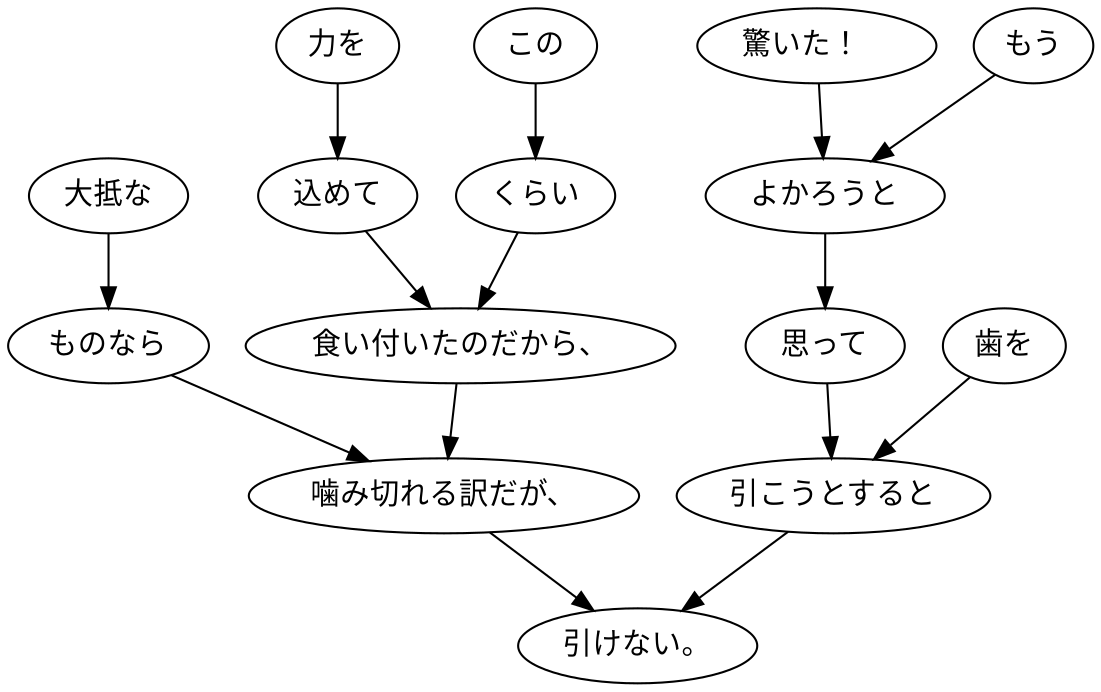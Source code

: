digraph graph592 {
	node0 [label="この"];
	node1 [label="くらい"];
	node2 [label="力を"];
	node3 [label="込めて"];
	node4 [label="食い付いたのだから、"];
	node5 [label="大抵な"];
	node6 [label="ものなら"];
	node7 [label="噛み切れる訳だが、"];
	node8 [label="驚いた！　"];
	node9 [label="もう"];
	node10 [label="よかろうと"];
	node11 [label="思って"];
	node12 [label="歯を"];
	node13 [label="引こうとすると"];
	node14 [label="引けない。"];
	node0 -> node1;
	node1 -> node4;
	node2 -> node3;
	node3 -> node4;
	node4 -> node7;
	node5 -> node6;
	node6 -> node7;
	node7 -> node14;
	node8 -> node10;
	node9 -> node10;
	node10 -> node11;
	node11 -> node13;
	node12 -> node13;
	node13 -> node14;
}

